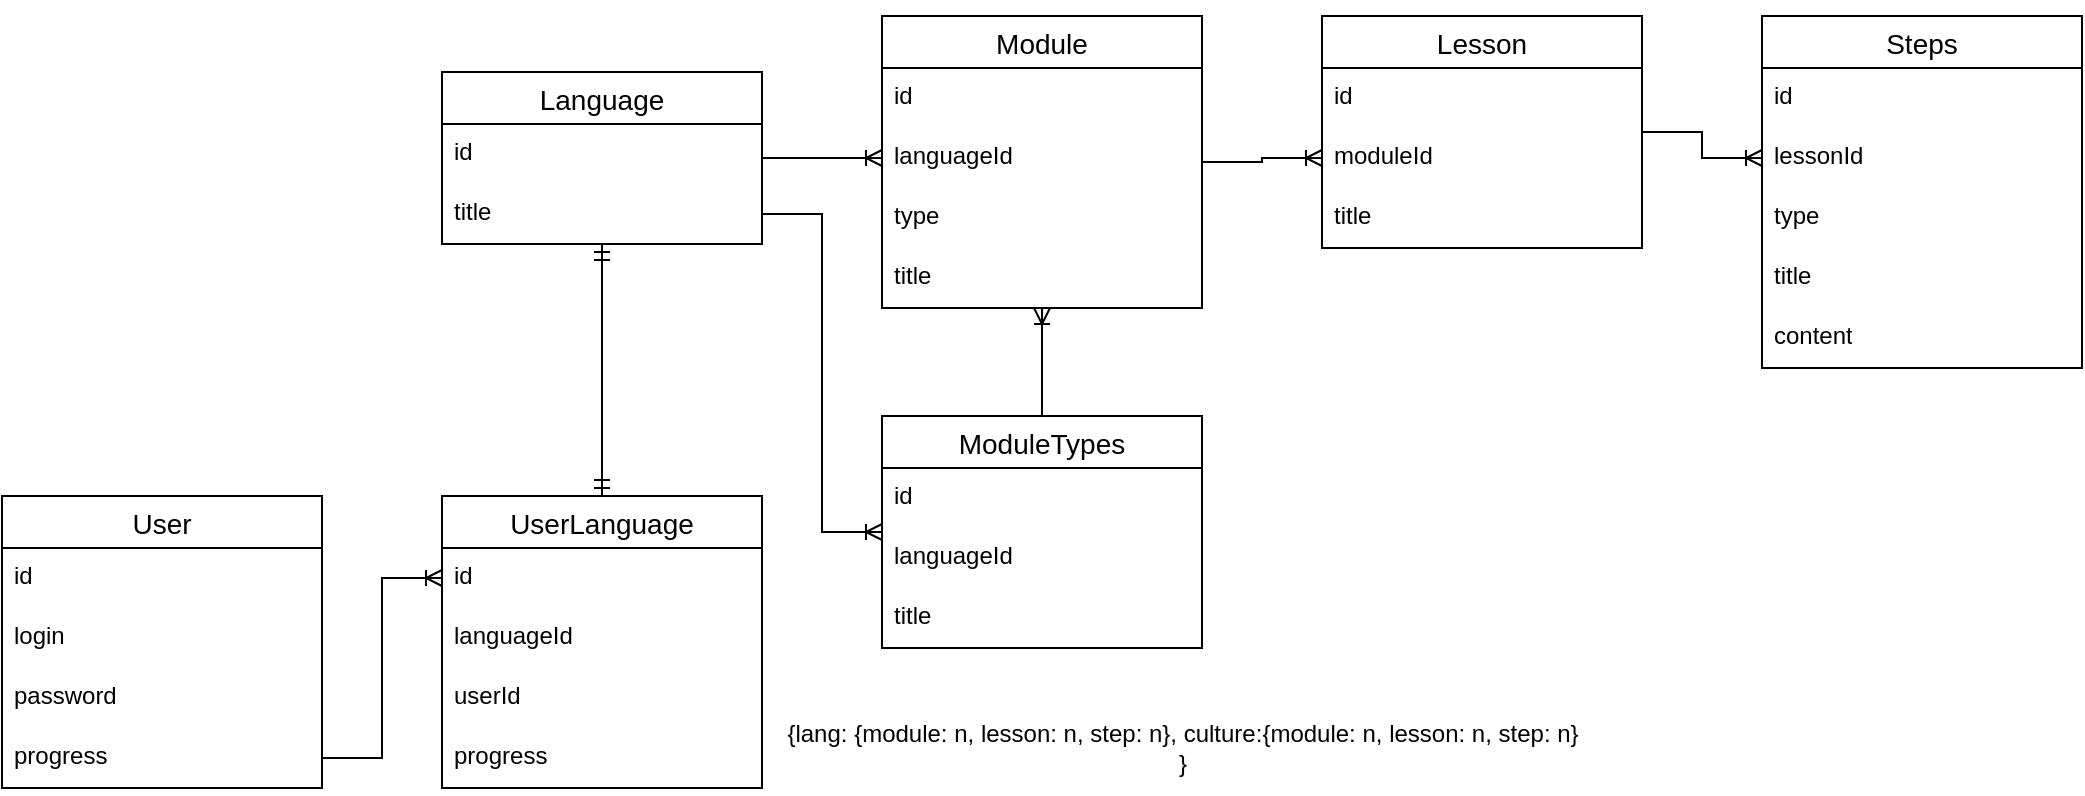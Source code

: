 <mxfile version="21.1.8" type="device">
  <diagram name="Страница 1" id="4KraDRWOFnSa3W_Aol4f">
    <mxGraphModel dx="2074" dy="756" grid="1" gridSize="10" guides="1" tooltips="1" connect="1" arrows="1" fold="1" page="1" pageScale="1" pageWidth="827" pageHeight="1169" math="0" shadow="0">
      <root>
        <mxCell id="0" />
        <mxCell id="1" parent="0" />
        <mxCell id="pslihVfliFJKINMqLFRS-1" value="Module" style="swimlane;fontStyle=0;childLayout=stackLayout;horizontal=1;startSize=26;horizontalStack=0;resizeParent=1;resizeParentMax=0;resizeLast=0;collapsible=1;marginBottom=0;align=center;fontSize=14;" parent="1" vertex="1">
          <mxGeometry x="460" y="180" width="160" height="146" as="geometry" />
        </mxCell>
        <mxCell id="pslihVfliFJKINMqLFRS-2" value="id" style="text;strokeColor=none;fillColor=none;spacingLeft=4;spacingRight=4;overflow=hidden;rotatable=0;points=[[0,0.5],[1,0.5]];portConstraint=eastwest;fontSize=12;whiteSpace=wrap;html=1;" parent="pslihVfliFJKINMqLFRS-1" vertex="1">
          <mxGeometry y="26" width="160" height="30" as="geometry" />
        </mxCell>
        <mxCell id="pslihVfliFJKINMqLFRS-4" value="languageId" style="text;strokeColor=none;fillColor=none;spacingLeft=4;spacingRight=4;overflow=hidden;rotatable=0;points=[[0,0.5],[1,0.5]];portConstraint=eastwest;fontSize=12;whiteSpace=wrap;html=1;" parent="pslihVfliFJKINMqLFRS-1" vertex="1">
          <mxGeometry y="56" width="160" height="30" as="geometry" />
        </mxCell>
        <mxCell id="T6Exw7EPd1m5K5MOD6XE-1" value="type&lt;br&gt;" style="text;strokeColor=none;fillColor=none;spacingLeft=4;spacingRight=4;overflow=hidden;rotatable=0;points=[[0,0.5],[1,0.5]];portConstraint=eastwest;fontSize=12;whiteSpace=wrap;html=1;" parent="pslihVfliFJKINMqLFRS-1" vertex="1">
          <mxGeometry y="86" width="160" height="30" as="geometry" />
        </mxCell>
        <mxCell id="pslihVfliFJKINMqLFRS-3" value="title" style="text;strokeColor=none;fillColor=none;spacingLeft=4;spacingRight=4;overflow=hidden;rotatable=0;points=[[0,0.5],[1,0.5]];portConstraint=eastwest;fontSize=12;whiteSpace=wrap;html=1;" parent="pslihVfliFJKINMqLFRS-1" vertex="1">
          <mxGeometry y="116" width="160" height="30" as="geometry" />
        </mxCell>
        <mxCell id="pslihVfliFJKINMqLFRS-5" value="Lesson" style="swimlane;fontStyle=0;childLayout=stackLayout;horizontal=1;startSize=26;horizontalStack=0;resizeParent=1;resizeParentMax=0;resizeLast=0;collapsible=1;marginBottom=0;align=center;fontSize=14;" parent="1" vertex="1">
          <mxGeometry x="680" y="180" width="160" height="116" as="geometry" />
        </mxCell>
        <mxCell id="pslihVfliFJKINMqLFRS-6" value="id" style="text;strokeColor=none;fillColor=none;spacingLeft=4;spacingRight=4;overflow=hidden;rotatable=0;points=[[0,0.5],[1,0.5]];portConstraint=eastwest;fontSize=12;whiteSpace=wrap;html=1;" parent="pslihVfliFJKINMqLFRS-5" vertex="1">
          <mxGeometry y="26" width="160" height="30" as="geometry" />
        </mxCell>
        <mxCell id="pslihVfliFJKINMqLFRS-9" value="moduleId" style="text;strokeColor=none;fillColor=none;spacingLeft=4;spacingRight=4;overflow=hidden;rotatable=0;points=[[0,0.5],[1,0.5]];portConstraint=eastwest;fontSize=12;whiteSpace=wrap;html=1;" parent="pslihVfliFJKINMqLFRS-5" vertex="1">
          <mxGeometry y="56" width="160" height="30" as="geometry" />
        </mxCell>
        <mxCell id="pslihVfliFJKINMqLFRS-7" value="title" style="text;strokeColor=none;fillColor=none;spacingLeft=4;spacingRight=4;overflow=hidden;rotatable=0;points=[[0,0.5],[1,0.5]];portConstraint=eastwest;fontSize=12;whiteSpace=wrap;html=1;" parent="pslihVfliFJKINMqLFRS-5" vertex="1">
          <mxGeometry y="86" width="160" height="30" as="geometry" />
        </mxCell>
        <mxCell id="pslihVfliFJKINMqLFRS-10" value="" style="edgeStyle=entityRelationEdgeStyle;fontSize=12;html=1;endArrow=ERoneToMany;rounded=0;" parent="1" source="pslihVfliFJKINMqLFRS-1" target="pslihVfliFJKINMqLFRS-9" edge="1">
          <mxGeometry width="100" height="100" relative="1" as="geometry">
            <mxPoint x="780" y="570" as="sourcePoint" />
            <mxPoint x="880" y="470" as="targetPoint" />
          </mxGeometry>
        </mxCell>
        <mxCell id="pslihVfliFJKINMqLFRS-11" value="Language" style="swimlane;fontStyle=0;childLayout=stackLayout;horizontal=1;startSize=26;horizontalStack=0;resizeParent=1;resizeParentMax=0;resizeLast=0;collapsible=1;marginBottom=0;align=center;fontSize=14;" parent="1" vertex="1">
          <mxGeometry x="240" y="208" width="160" height="86" as="geometry" />
        </mxCell>
        <mxCell id="pslihVfliFJKINMqLFRS-12" value="id" style="text;strokeColor=none;fillColor=none;spacingLeft=4;spacingRight=4;overflow=hidden;rotatable=0;points=[[0,0.5],[1,0.5]];portConstraint=eastwest;fontSize=12;whiteSpace=wrap;html=1;" parent="pslihVfliFJKINMqLFRS-11" vertex="1">
          <mxGeometry y="26" width="160" height="30" as="geometry" />
        </mxCell>
        <mxCell id="pslihVfliFJKINMqLFRS-13" value="title" style="text;strokeColor=none;fillColor=none;spacingLeft=4;spacingRight=4;overflow=hidden;rotatable=0;points=[[0,0.5],[1,0.5]];portConstraint=eastwest;fontSize=12;whiteSpace=wrap;html=1;" parent="pslihVfliFJKINMqLFRS-11" vertex="1">
          <mxGeometry y="56" width="160" height="30" as="geometry" />
        </mxCell>
        <mxCell id="pslihVfliFJKINMqLFRS-16" value="" style="edgeStyle=entityRelationEdgeStyle;fontSize=12;html=1;endArrow=ERoneToMany;rounded=0;" parent="1" source="pslihVfliFJKINMqLFRS-11" target="pslihVfliFJKINMqLFRS-4" edge="1">
          <mxGeometry width="100" height="100" relative="1" as="geometry">
            <mxPoint x="400" y="281" as="sourcePoint" />
            <mxPoint x="640" y="470" as="targetPoint" />
          </mxGeometry>
        </mxCell>
        <mxCell id="pslihVfliFJKINMqLFRS-23" value="Steps" style="swimlane;fontStyle=0;childLayout=stackLayout;horizontal=1;startSize=26;horizontalStack=0;resizeParent=1;resizeParentMax=0;resizeLast=0;collapsible=1;marginBottom=0;align=center;fontSize=14;" parent="1" vertex="1">
          <mxGeometry x="900" y="180" width="160" height="176" as="geometry" />
        </mxCell>
        <mxCell id="pslihVfliFJKINMqLFRS-24" value="id" style="text;strokeColor=none;fillColor=none;spacingLeft=4;spacingRight=4;overflow=hidden;rotatable=0;points=[[0,0.5],[1,0.5]];portConstraint=eastwest;fontSize=12;whiteSpace=wrap;html=1;" parent="pslihVfliFJKINMqLFRS-23" vertex="1">
          <mxGeometry y="26" width="160" height="30" as="geometry" />
        </mxCell>
        <mxCell id="T6Exw7EPd1m5K5MOD6XE-2" value="lessonId" style="text;strokeColor=none;fillColor=none;spacingLeft=4;spacingRight=4;overflow=hidden;rotatable=0;points=[[0,0.5],[1,0.5]];portConstraint=eastwest;fontSize=12;whiteSpace=wrap;html=1;" parent="pslihVfliFJKINMqLFRS-23" vertex="1">
          <mxGeometry y="56" width="160" height="30" as="geometry" />
        </mxCell>
        <mxCell id="pslihVfliFJKINMqLFRS-25" value="type" style="text;strokeColor=none;fillColor=none;spacingLeft=4;spacingRight=4;overflow=hidden;rotatable=0;points=[[0,0.5],[1,0.5]];portConstraint=eastwest;fontSize=12;whiteSpace=wrap;html=1;" parent="pslihVfliFJKINMqLFRS-23" vertex="1">
          <mxGeometry y="86" width="160" height="30" as="geometry" />
        </mxCell>
        <mxCell id="pslihVfliFJKINMqLFRS-26" value="title" style="text;strokeColor=none;fillColor=none;spacingLeft=4;spacingRight=4;overflow=hidden;rotatable=0;points=[[0,0.5],[1,0.5]];portConstraint=eastwest;fontSize=12;whiteSpace=wrap;html=1;" parent="pslihVfliFJKINMqLFRS-23" vertex="1">
          <mxGeometry y="116" width="160" height="30" as="geometry" />
        </mxCell>
        <mxCell id="pslihVfliFJKINMqLFRS-27" value="content" style="text;strokeColor=none;fillColor=none;spacingLeft=4;spacingRight=4;overflow=hidden;rotatable=0;points=[[0,0.5],[1,0.5]];portConstraint=eastwest;fontSize=12;whiteSpace=wrap;html=1;" parent="pslihVfliFJKINMqLFRS-23" vertex="1">
          <mxGeometry y="146" width="160" height="30" as="geometry" />
        </mxCell>
        <mxCell id="pslihVfliFJKINMqLFRS-28" value="" style="edgeStyle=entityRelationEdgeStyle;fontSize=12;html=1;endArrow=ERoneToMany;rounded=0;" parent="1" source="pslihVfliFJKINMqLFRS-5" target="T6Exw7EPd1m5K5MOD6XE-2" edge="1">
          <mxGeometry width="100" height="100" relative="1" as="geometry">
            <mxPoint x="760" y="470" as="sourcePoint" />
            <mxPoint x="860" y="370" as="targetPoint" />
          </mxGeometry>
        </mxCell>
        <mxCell id="pslihVfliFJKINMqLFRS-42" value="User" style="swimlane;fontStyle=0;childLayout=stackLayout;horizontal=1;startSize=26;horizontalStack=0;resizeParent=1;resizeParentMax=0;resizeLast=0;collapsible=1;marginBottom=0;align=center;fontSize=14;" parent="1" vertex="1">
          <mxGeometry x="20" y="420" width="160" height="146" as="geometry" />
        </mxCell>
        <mxCell id="pslihVfliFJKINMqLFRS-43" value="id" style="text;strokeColor=none;fillColor=none;spacingLeft=4;spacingRight=4;overflow=hidden;rotatable=0;points=[[0,0.5],[1,0.5]];portConstraint=eastwest;fontSize=12;whiteSpace=wrap;html=1;" parent="pslihVfliFJKINMqLFRS-42" vertex="1">
          <mxGeometry y="26" width="160" height="30" as="geometry" />
        </mxCell>
        <mxCell id="pslihVfliFJKINMqLFRS-46" value="login" style="text;strokeColor=none;fillColor=none;spacingLeft=4;spacingRight=4;overflow=hidden;rotatable=0;points=[[0,0.5],[1,0.5]];portConstraint=eastwest;fontSize=12;whiteSpace=wrap;html=1;" parent="pslihVfliFJKINMqLFRS-42" vertex="1">
          <mxGeometry y="56" width="160" height="30" as="geometry" />
        </mxCell>
        <mxCell id="pslihVfliFJKINMqLFRS-47" value="password" style="text;strokeColor=none;fillColor=none;spacingLeft=4;spacingRight=4;overflow=hidden;rotatable=0;points=[[0,0.5],[1,0.5]];portConstraint=eastwest;fontSize=12;whiteSpace=wrap;html=1;" parent="pslihVfliFJKINMqLFRS-42" vertex="1">
          <mxGeometry y="86" width="160" height="30" as="geometry" />
        </mxCell>
        <mxCell id="pslihVfliFJKINMqLFRS-44" value="progress" style="text;strokeColor=none;fillColor=none;spacingLeft=4;spacingRight=4;overflow=hidden;rotatable=0;points=[[0,0.5],[1,0.5]];portConstraint=eastwest;fontSize=12;whiteSpace=wrap;html=1;" parent="pslihVfliFJKINMqLFRS-42" vertex="1">
          <mxGeometry y="116" width="160" height="30" as="geometry" />
        </mxCell>
        <mxCell id="pslihVfliFJKINMqLFRS-57" value="UserLanguage" style="swimlane;fontStyle=0;childLayout=stackLayout;horizontal=1;startSize=26;horizontalStack=0;resizeParent=1;resizeParentMax=0;resizeLast=0;collapsible=1;marginBottom=0;align=center;fontSize=14;" parent="1" vertex="1">
          <mxGeometry x="240" y="420" width="160" height="146" as="geometry" />
        </mxCell>
        <mxCell id="pslihVfliFJKINMqLFRS-58" value="id" style="text;strokeColor=none;fillColor=none;spacingLeft=4;spacingRight=4;overflow=hidden;rotatable=0;points=[[0,0.5],[1,0.5]];portConstraint=eastwest;fontSize=12;whiteSpace=wrap;html=1;" parent="pslihVfliFJKINMqLFRS-57" vertex="1">
          <mxGeometry y="26" width="160" height="30" as="geometry" />
        </mxCell>
        <mxCell id="pslihVfliFJKINMqLFRS-59" value="languageId" style="text;strokeColor=none;fillColor=none;spacingLeft=4;spacingRight=4;overflow=hidden;rotatable=0;points=[[0,0.5],[1,0.5]];portConstraint=eastwest;fontSize=12;whiteSpace=wrap;html=1;" parent="pslihVfliFJKINMqLFRS-57" vertex="1">
          <mxGeometry y="56" width="160" height="30" as="geometry" />
        </mxCell>
        <mxCell id="pslihVfliFJKINMqLFRS-60" value="userId" style="text;strokeColor=none;fillColor=none;spacingLeft=4;spacingRight=4;overflow=hidden;rotatable=0;points=[[0,0.5],[1,0.5]];portConstraint=eastwest;fontSize=12;whiteSpace=wrap;html=1;" parent="pslihVfliFJKINMqLFRS-57" vertex="1">
          <mxGeometry y="86" width="160" height="30" as="geometry" />
        </mxCell>
        <mxCell id="Bg8AIWEXy9nDnolTGEz3-2" value="progress" style="text;strokeColor=none;fillColor=none;spacingLeft=4;spacingRight=4;overflow=hidden;rotatable=0;points=[[0,0.5],[1,0.5]];portConstraint=eastwest;fontSize=12;whiteSpace=wrap;html=1;" parent="pslihVfliFJKINMqLFRS-57" vertex="1">
          <mxGeometry y="116" width="160" height="30" as="geometry" />
        </mxCell>
        <mxCell id="pslihVfliFJKINMqLFRS-85" value="" style="edgeStyle=entityRelationEdgeStyle;fontSize=12;html=1;endArrow=ERoneToMany;rounded=0;" parent="1" source="pslihVfliFJKINMqLFRS-44" target="pslihVfliFJKINMqLFRS-58" edge="1">
          <mxGeometry width="100" height="100" relative="1" as="geometry">
            <mxPoint x="410" y="570" as="sourcePoint" />
            <mxPoint x="510" y="470" as="targetPoint" />
          </mxGeometry>
        </mxCell>
        <mxCell id="pslihVfliFJKINMqLFRS-88" value="" style="edgeStyle=entityRelationEdgeStyle;fontSize=12;html=1;endArrow=ERmandOne;startArrow=ERmandOne;rounded=0;exitX=-0.001;exitY=0.139;exitDx=0;exitDy=0;exitPerimeter=0;strokeColor=none;" parent="1" source="pslihVfliFJKINMqLFRS-57" edge="1">
          <mxGeometry width="100" height="100" relative="1" as="geometry">
            <mxPoint x="410" y="470" as="sourcePoint" />
            <mxPoint x="100" y="180" as="targetPoint" />
          </mxGeometry>
        </mxCell>
        <mxCell id="Bg8AIWEXy9nDnolTGEz3-3" value="{lang: {module: n, lesson: n, step: n}, culture:{module: n, lesson: n, step: n}&#xa;}" style="text;align=center;verticalAlign=middle;resizable=0;points=[];autosize=1;strokeColor=none;fillColor=none;html=1;" parent="1" vertex="1">
          <mxGeometry x="400" y="526" width="420" height="40" as="geometry" />
        </mxCell>
        <mxCell id="T6Exw7EPd1m5K5MOD6XE-3" value="" style="fontSize=12;html=1;endArrow=ERmandOne;startArrow=ERmandOne;rounded=0;" parent="1" source="pslihVfliFJKINMqLFRS-57" target="pslihVfliFJKINMqLFRS-11" edge="1">
          <mxGeometry width="100" height="100" relative="1" as="geometry">
            <mxPoint x="320" y="410" as="sourcePoint" />
            <mxPoint x="330" y="260" as="targetPoint" />
          </mxGeometry>
        </mxCell>
        <mxCell id="x4yyRy8ALxfyToVdETnY-1" value="ModuleTypes" style="swimlane;fontStyle=0;childLayout=stackLayout;horizontal=1;startSize=26;horizontalStack=0;resizeParent=1;resizeParentMax=0;resizeLast=0;collapsible=1;marginBottom=0;align=center;fontSize=14;" vertex="1" parent="1">
          <mxGeometry x="460" y="380" width="160" height="116" as="geometry" />
        </mxCell>
        <mxCell id="x4yyRy8ALxfyToVdETnY-2" value="id" style="text;strokeColor=none;fillColor=none;spacingLeft=4;spacingRight=4;overflow=hidden;rotatable=0;points=[[0,0.5],[1,0.5]];portConstraint=eastwest;fontSize=12;whiteSpace=wrap;html=1;" vertex="1" parent="x4yyRy8ALxfyToVdETnY-1">
          <mxGeometry y="26" width="160" height="30" as="geometry" />
        </mxCell>
        <mxCell id="x4yyRy8ALxfyToVdETnY-3" value="languageId" style="text;strokeColor=none;fillColor=none;spacingLeft=4;spacingRight=4;overflow=hidden;rotatable=0;points=[[0,0.5],[1,0.5]];portConstraint=eastwest;fontSize=12;whiteSpace=wrap;html=1;" vertex="1" parent="x4yyRy8ALxfyToVdETnY-1">
          <mxGeometry y="56" width="160" height="30" as="geometry" />
        </mxCell>
        <mxCell id="x4yyRy8ALxfyToVdETnY-4" value="title" style="text;strokeColor=none;fillColor=none;spacingLeft=4;spacingRight=4;overflow=hidden;rotatable=0;points=[[0,0.5],[1,0.5]];portConstraint=eastwest;fontSize=12;whiteSpace=wrap;html=1;" vertex="1" parent="x4yyRy8ALxfyToVdETnY-1">
          <mxGeometry y="86" width="160" height="30" as="geometry" />
        </mxCell>
        <mxCell id="x4yyRy8ALxfyToVdETnY-5" value="" style="edgeStyle=entityRelationEdgeStyle;fontSize=12;html=1;endArrow=ERoneToMany;rounded=0;" edge="1" parent="1" source="pslihVfliFJKINMqLFRS-13" target="x4yyRy8ALxfyToVdETnY-1">
          <mxGeometry width="100" height="100" relative="1" as="geometry">
            <mxPoint x="780" y="440" as="sourcePoint" />
            <mxPoint x="880" y="340" as="targetPoint" />
          </mxGeometry>
        </mxCell>
        <mxCell id="x4yyRy8ALxfyToVdETnY-6" value="" style="fontSize=12;html=1;endArrow=ERoneToMany;rounded=0;" edge="1" parent="1" source="x4yyRy8ALxfyToVdETnY-1" target="pslihVfliFJKINMqLFRS-3">
          <mxGeometry width="100" height="100" relative="1" as="geometry">
            <mxPoint x="780" y="440" as="sourcePoint" />
            <mxPoint x="880" y="340" as="targetPoint" />
          </mxGeometry>
        </mxCell>
      </root>
    </mxGraphModel>
  </diagram>
</mxfile>
